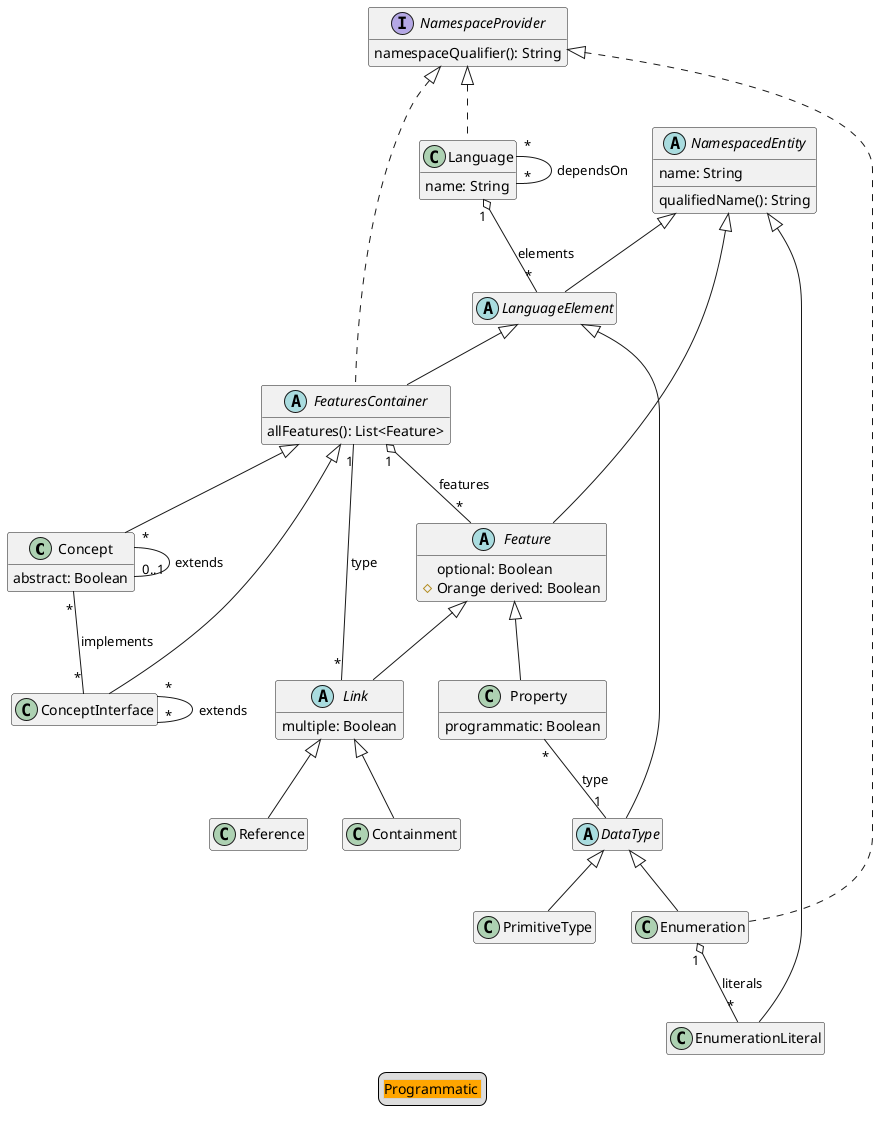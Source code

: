 @startuml
hide empty members

' qualified name: "LIonCore.M3"


class Concept extends FeaturesContainer {
  abstract: Boolean
}

class ConceptInterface extends FeaturesContainer

class Containment extends Link

abstract class DataType extends LanguageElement

class Enumeration extends DataType implements NamespaceProvider

class EnumerationLiteral extends NamespacedEntity

abstract class Feature extends NamespacedEntity {
  optional: Boolean
  #Orange derived: Boolean
}

abstract class FeaturesContainer extends LanguageElement implements NamespaceProvider {
  allFeatures(): List<Feature>
}

class Language implements NamespaceProvider {
  name: String
}

abstract class LanguageElement extends NamespacedEntity

abstract class Link extends Feature {
  multiple: Boolean
}

interface NamespaceProvider {
  namespaceQualifier(): String
}

abstract class NamespacedEntity {
  name: String
  qualifiedName(): String
}

class PrimitiveType extends DataType

class Property extends Feature {
  programmatic: Boolean
}

class Reference extends Link



' relations:

Concept "*" -- "0..1" Concept: extends
Concept "*" -- "*" ConceptInterface: implements
ConceptInterface "*" -- "*" ConceptInterface: extends


Enumeration "1" o-- "*" EnumerationLiteral: literals


FeaturesContainer "1" o-- "*" Feature: features
Language "1" o-- "*" LanguageElement: elements
Language "*" -- "*" Language: dependsOn

Link "*" -- "1" FeaturesContainer: type



Property "*" -- "1" DataType: type


legend
  <#LightGray,#LightGray>| <#Orange>Programmatic |
end legend
@enduml
